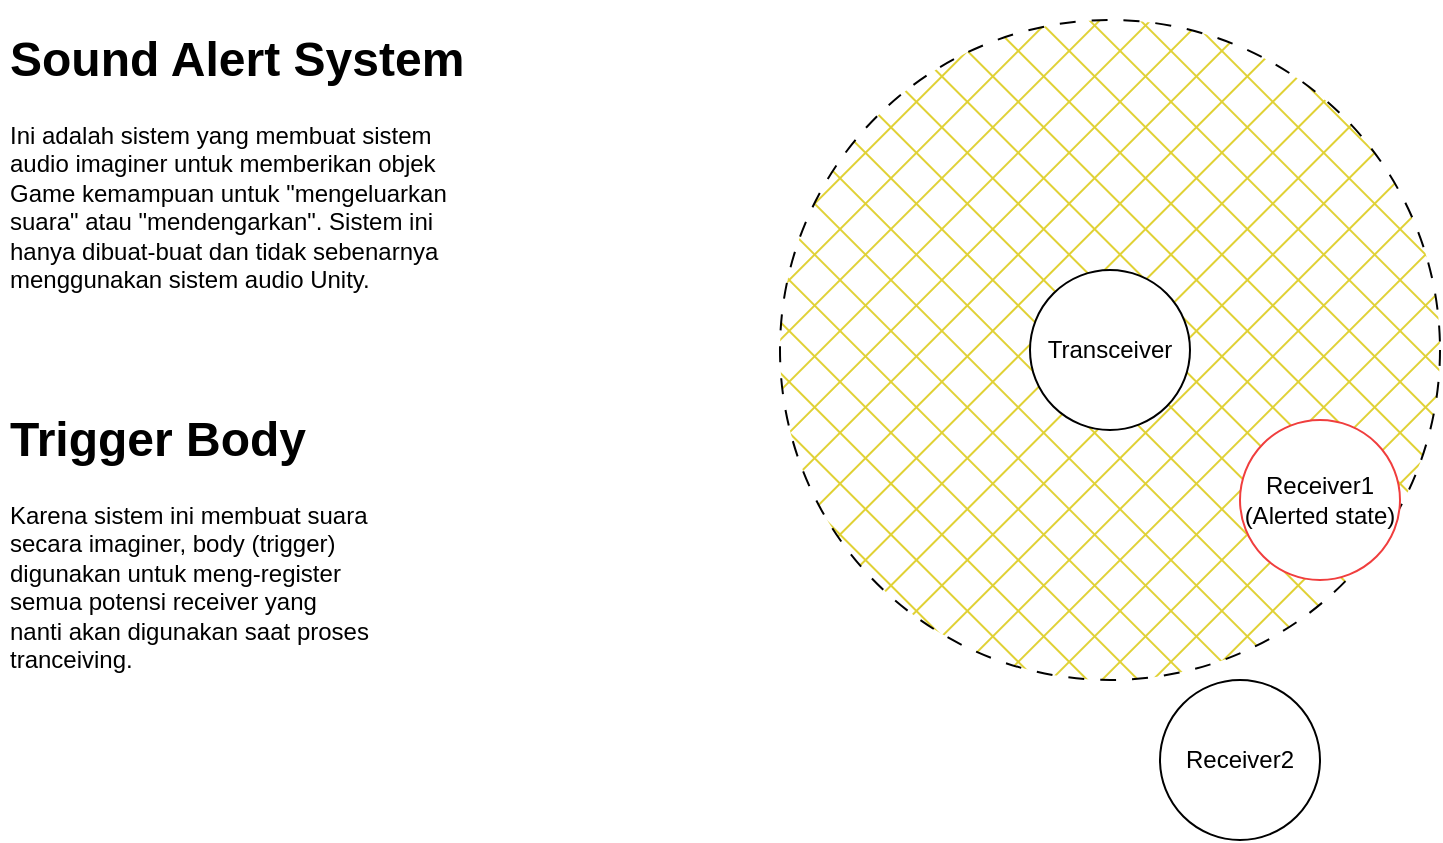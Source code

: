 <mxfile>
    <diagram id="tHa_Tt909zJz71iN8kBe" name="Page-1">
        <mxGraphModel dx="1139" dy="747" grid="1" gridSize="10" guides="1" tooltips="1" connect="1" arrows="1" fold="1" page="1" pageScale="1" pageWidth="850" pageHeight="1100" math="0" shadow="0">
            <root>
                <mxCell id="0"/>
                <mxCell id="1" parent="0"/>
                <mxCell id="5" value="" style="ellipse;whiteSpace=wrap;html=1;aspect=fixed;fillStyle=cross-hatch;gradientColor=none;fillColor=#E0D136;dashed=1;dashPattern=8 8;" vertex="1" parent="1">
                    <mxGeometry x="440" y="70" width="330" height="330" as="geometry"/>
                </mxCell>
                <mxCell id="2" value="Receiver1&lt;br&gt;(Alerted state)" style="ellipse;whiteSpace=wrap;html=1;aspect=fixed;strokeColor=#F03E3E;" vertex="1" parent="1">
                    <mxGeometry x="670" y="270" width="80" height="80" as="geometry"/>
                </mxCell>
                <mxCell id="3" value="Transceiver" style="ellipse;whiteSpace=wrap;html=1;aspect=fixed;" vertex="1" parent="1">
                    <mxGeometry x="565" y="195" width="80" height="80" as="geometry"/>
                </mxCell>
                <mxCell id="4" value="Receiver2" style="ellipse;whiteSpace=wrap;html=1;aspect=fixed;" vertex="1" parent="1">
                    <mxGeometry x="630" y="400" width="80" height="80" as="geometry"/>
                </mxCell>
                <mxCell id="6" value="&lt;h1&gt;Sound Alert System&lt;/h1&gt;&lt;p&gt;Ini adalah sistem yang membuat sistem audio imaginer untuk memberikan objek Game kemampuan untuk &quot;mengeluarkan suara&quot; atau &quot;mendengarkan&quot;. Sistem ini hanya dibuat-buat dan tidak sebenarnya menggunakan sistem audio Unity.&lt;/p&gt;" style="text;html=1;strokeColor=none;fillColor=none;spacing=5;spacingTop=-20;whiteSpace=wrap;overflow=hidden;rounded=0;dashed=1;dashPattern=8 8;fillStyle=cross-hatch;" vertex="1" parent="1">
                    <mxGeometry x="50" y="70" width="250" height="160" as="geometry"/>
                </mxCell>
                <mxCell id="7" value="&lt;h1&gt;Trigger Body&lt;/h1&gt;&lt;p&gt;Karena sistem ini membuat suara secara imaginer, body (trigger) digunakan untuk meng-register semua potensi receiver yang nanti akan digunakan saat proses tranceiving.&lt;/p&gt;" style="text;html=1;strokeColor=none;fillColor=none;spacing=5;spacingTop=-20;whiteSpace=wrap;overflow=hidden;rounded=0;dashed=1;dashPattern=8 8;fillStyle=cross-hatch;" vertex="1" parent="1">
                    <mxGeometry x="50" y="260" width="190" height="140" as="geometry"/>
                </mxCell>
            </root>
        </mxGraphModel>
    </diagram>
</mxfile>